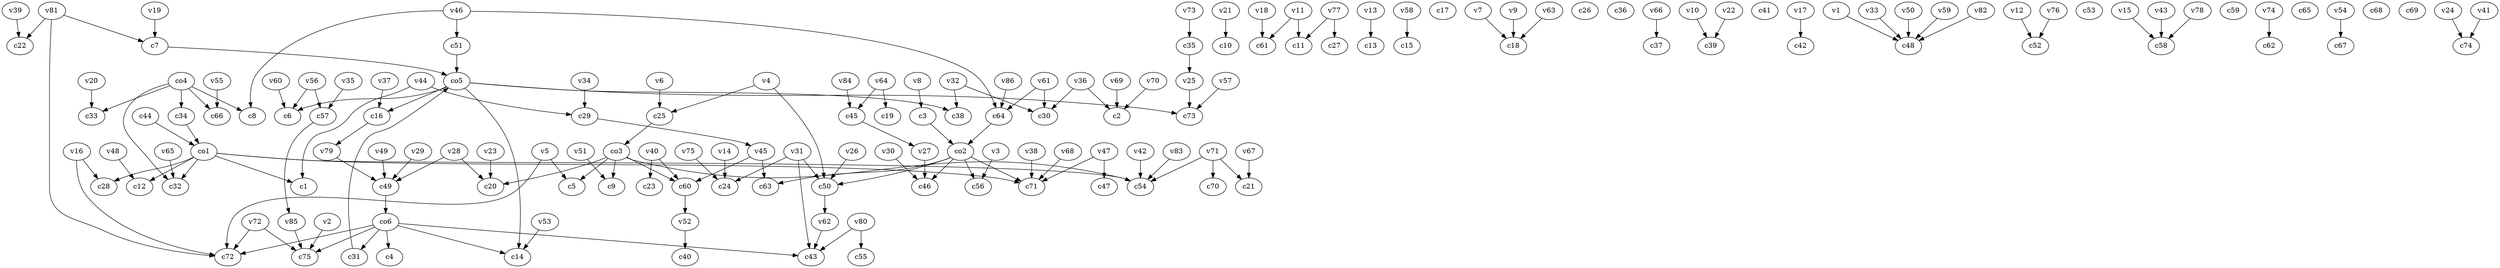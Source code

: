 strict digraph  {
c1;
c2;
c3;
c4;
c5;
c6;
c7;
c8;
c9;
c10;
c11;
c12;
c13;
c14;
c15;
c16;
c17;
c18;
c19;
c20;
c21;
c22;
c23;
c24;
c25;
c26;
c27;
c28;
c29;
c30;
c31;
c32;
c33;
c34;
c35;
c36;
c37;
c38;
c39;
c40;
c41;
c42;
c43;
c44;
c45;
c46;
c47;
c48;
c49;
c50;
c51;
c52;
c53;
c54;
c55;
c56;
c57;
c58;
c59;
c60;
c61;
c62;
c63;
c64;
c65;
c66;
c67;
c68;
c69;
c70;
c71;
c72;
c73;
c74;
c75;
v1;
v2;
v3;
v4;
v5;
v6;
v7;
v8;
v9;
v10;
v11;
v12;
v13;
v14;
v15;
v16;
v17;
v18;
v19;
v20;
v21;
v22;
v23;
v24;
v25;
v26;
v27;
v28;
v29;
v30;
v31;
v32;
v33;
v34;
v35;
v36;
v37;
v38;
v39;
v40;
v41;
v42;
v43;
v44;
v45;
v46;
v47;
v48;
v49;
v50;
v51;
v52;
v53;
v54;
v55;
v56;
v57;
v58;
v59;
v60;
v61;
v62;
v63;
v64;
v65;
v66;
v67;
v68;
v69;
v70;
v71;
v72;
v73;
v74;
v75;
v76;
v77;
v78;
v79;
v80;
v81;
v82;
v83;
v84;
v85;
v86;
co1;
co2;
co3;
co4;
co5;
co6;
c3 -> co2  [weight=1];
c7 -> co5  [weight=1];
c16 -> v79  [weight=1];
c25 -> co3  [weight=1];
c29 -> v45  [weight=1];
c31 -> co5  [weight=1];
c34 -> co1  [weight=1];
c35 -> v25  [weight=1];
c44 -> co1  [weight=1];
c45 -> v27  [weight=1];
c49 -> co6  [weight=1];
c50 -> v62  [weight=1];
c51 -> co5  [weight=1];
c57 -> v85  [weight=1];
c60 -> v52  [weight=1];
c64 -> co2  [weight=1];
v1 -> c48  [weight=1];
v2 -> c75  [weight=1];
v3 -> c56  [weight=1];
v4 -> c25  [weight=1];
v4 -> c50  [weight=1];
v5 -> c5  [weight=1];
v5 -> c72  [weight=1];
v6 -> c25  [weight=1];
v7 -> c18  [weight=1];
v8 -> c3  [weight=1];
v9 -> c18  [weight=1];
v10 -> c39  [weight=1];
v11 -> c11  [weight=1];
v11 -> c61  [weight=1];
v12 -> c52  [weight=1];
v13 -> c13  [weight=1];
v14 -> c24  [weight=1];
v15 -> c58  [weight=1];
v16 -> c28  [weight=1];
v16 -> c72  [weight=1];
v17 -> c42  [weight=1];
v18 -> c61  [weight=1];
v19 -> c7  [weight=1];
v20 -> c33  [weight=1];
v21 -> c10  [weight=1];
v22 -> c39  [weight=1];
v23 -> c20  [weight=1];
v24 -> c74  [weight=1];
v25 -> c73  [weight=1];
v26 -> c50  [weight=1];
v27 -> c46  [weight=1];
v28 -> c49  [weight=1];
v28 -> c20  [weight=1];
v29 -> c49  [weight=1];
v30 -> c46  [weight=1];
v31 -> c50  [weight=1];
v31 -> c43  [weight=1];
v31 -> c24  [weight=1];
v32 -> c30  [weight=1];
v32 -> c38  [weight=1];
v33 -> c48  [weight=1];
v34 -> c29  [weight=1];
v35 -> c57  [weight=1];
v36 -> c2  [weight=1];
v36 -> c30  [weight=1];
v37 -> c16  [weight=1];
v38 -> c71  [weight=1];
v39 -> c22  [weight=1];
v40 -> c23  [weight=1];
v40 -> c60  [weight=1];
v41 -> c74  [weight=1];
v42 -> c54  [weight=1];
v43 -> c58  [weight=1];
v44 -> c1  [weight=1];
v44 -> c29  [weight=1];
v45 -> c60  [weight=1];
v45 -> c63  [weight=1];
v46 -> c8  [weight=1];
v46 -> c64  [weight=1];
v46 -> c51  [weight=1];
v47 -> c47  [weight=1];
v47 -> c71  [weight=1];
v48 -> c12  [weight=1];
v49 -> c49  [weight=1];
v50 -> c48  [weight=1];
v51 -> c9  [weight=1];
v52 -> c40  [weight=1];
v53 -> c14  [weight=1];
v54 -> c67  [weight=1];
v55 -> c66  [weight=1];
v56 -> c6  [weight=1];
v56 -> c57  [weight=1];
v57 -> c73  [weight=1];
v58 -> c15  [weight=1];
v59 -> c48  [weight=1];
v60 -> c6  [weight=1];
v61 -> c30  [weight=1];
v61 -> c64  [weight=1];
v62 -> c43  [weight=1];
v63 -> c18  [weight=1];
v64 -> c45  [weight=1];
v64 -> c19  [weight=1];
v65 -> c32  [weight=1];
v66 -> c37  [weight=1];
v67 -> c21  [weight=1];
v68 -> c71  [weight=1];
v69 -> c2  [weight=1];
v70 -> c2  [weight=1];
v71 -> c70  [weight=1];
v71 -> c54  [weight=1];
v71 -> c21  [weight=1];
v72 -> c72  [weight=1];
v72 -> c75  [weight=1];
v73 -> c35  [weight=1];
v74 -> c62  [weight=1];
v75 -> c24  [weight=1];
v76 -> c52  [weight=1];
v77 -> c27  [weight=1];
v77 -> c11  [weight=1];
v78 -> c58  [weight=1];
v79 -> c49  [weight=1];
v80 -> c55  [weight=1];
v80 -> c43  [weight=1];
v81 -> c7  [weight=1];
v81 -> c72  [weight=1];
v81 -> c22  [weight=1];
v82 -> c48  [weight=1];
v83 -> c54  [weight=1];
v84 -> c45  [weight=1];
v85 -> c75  [weight=1];
v86 -> c64  [weight=1];
co1 -> c28  [weight=1];
co1 -> c71  [weight=1];
co1 -> c32  [weight=1];
co1 -> c54  [weight=1];
co1 -> c1  [weight=1];
co1 -> c12  [weight=1];
co2 -> c56  [weight=1];
co2 -> c46  [weight=1];
co2 -> c71  [weight=1];
co2 -> c50  [weight=1];
co2 -> c63  [weight=1];
co3 -> c9  [weight=1];
co3 -> c20  [weight=1];
co3 -> c5  [weight=1];
co3 -> c60  [weight=1];
co3 -> c54  [weight=1];
co4 -> c32  [weight=1];
co4 -> c66  [weight=1];
co4 -> c33  [weight=1];
co4 -> c8  [weight=1];
co4 -> c34  [weight=1];
co5 -> c14  [weight=1];
co5 -> c6  [weight=1];
co5 -> c38  [weight=1];
co5 -> c16  [weight=1];
co5 -> c73  [weight=1];
co6 -> c14  [weight=1];
co6 -> c75  [weight=1];
co6 -> c31  [weight=1];
co6 -> c43  [weight=1];
co6 -> c4  [weight=1];
co6 -> c72  [weight=1];
}
